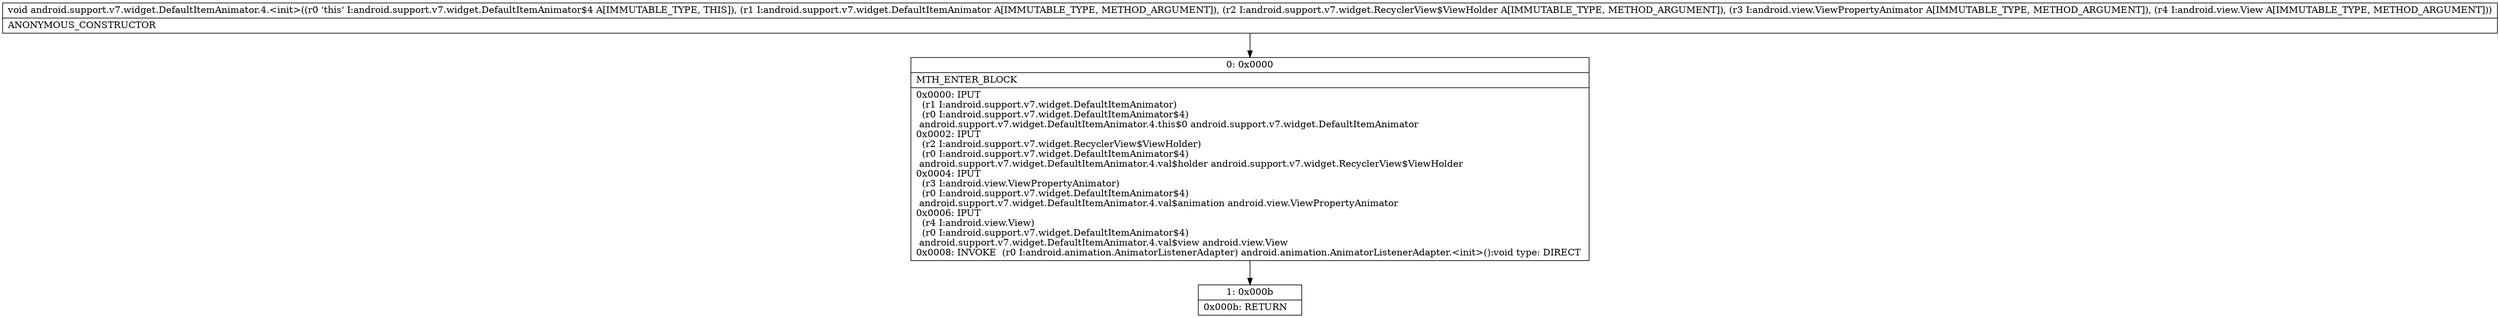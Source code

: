 digraph "CFG forandroid.support.v7.widget.DefaultItemAnimator.4.\<init\>(Landroid\/support\/v7\/widget\/DefaultItemAnimator;Landroid\/support\/v7\/widget\/RecyclerView$ViewHolder;Landroid\/view\/ViewPropertyAnimator;Landroid\/view\/View;)V" {
Node_0 [shape=record,label="{0\:\ 0x0000|MTH_ENTER_BLOCK\l|0x0000: IPUT  \l  (r1 I:android.support.v7.widget.DefaultItemAnimator)\l  (r0 I:android.support.v7.widget.DefaultItemAnimator$4)\l android.support.v7.widget.DefaultItemAnimator.4.this$0 android.support.v7.widget.DefaultItemAnimator \l0x0002: IPUT  \l  (r2 I:android.support.v7.widget.RecyclerView$ViewHolder)\l  (r0 I:android.support.v7.widget.DefaultItemAnimator$4)\l android.support.v7.widget.DefaultItemAnimator.4.val$holder android.support.v7.widget.RecyclerView$ViewHolder \l0x0004: IPUT  \l  (r3 I:android.view.ViewPropertyAnimator)\l  (r0 I:android.support.v7.widget.DefaultItemAnimator$4)\l android.support.v7.widget.DefaultItemAnimator.4.val$animation android.view.ViewPropertyAnimator \l0x0006: IPUT  \l  (r4 I:android.view.View)\l  (r0 I:android.support.v7.widget.DefaultItemAnimator$4)\l android.support.v7.widget.DefaultItemAnimator.4.val$view android.view.View \l0x0008: INVOKE  (r0 I:android.animation.AnimatorListenerAdapter) android.animation.AnimatorListenerAdapter.\<init\>():void type: DIRECT \l}"];
Node_1 [shape=record,label="{1\:\ 0x000b|0x000b: RETURN   \l}"];
MethodNode[shape=record,label="{void android.support.v7.widget.DefaultItemAnimator.4.\<init\>((r0 'this' I:android.support.v7.widget.DefaultItemAnimator$4 A[IMMUTABLE_TYPE, THIS]), (r1 I:android.support.v7.widget.DefaultItemAnimator A[IMMUTABLE_TYPE, METHOD_ARGUMENT]), (r2 I:android.support.v7.widget.RecyclerView$ViewHolder A[IMMUTABLE_TYPE, METHOD_ARGUMENT]), (r3 I:android.view.ViewPropertyAnimator A[IMMUTABLE_TYPE, METHOD_ARGUMENT]), (r4 I:android.view.View A[IMMUTABLE_TYPE, METHOD_ARGUMENT]))  | ANONYMOUS_CONSTRUCTOR\l}"];
MethodNode -> Node_0;
Node_0 -> Node_1;
}

